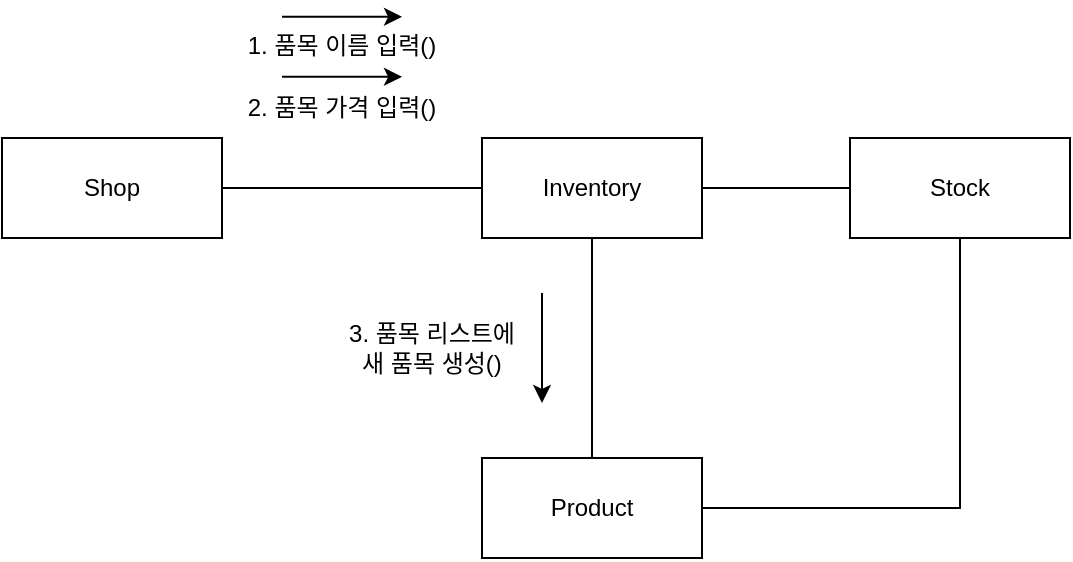 <mxfile version="22.1.5" type="github">
  <diagram name="페이지-1" id="ItNFoUkm-RYmggUEKorP">
    <mxGraphModel dx="858" dy="389" grid="1" gridSize="10" guides="1" tooltips="1" connect="1" arrows="1" fold="1" page="1" pageScale="1" pageWidth="827" pageHeight="1169" math="0" shadow="0">
      <root>
        <mxCell id="0" />
        <mxCell id="1" parent="0" />
        <mxCell id="CU_tEzSKaP1mPW-pBnN9-3" style="edgeStyle=orthogonalEdgeStyle;rounded=0;orthogonalLoop=1;jettySize=auto;html=1;exitX=1;exitY=0.5;exitDx=0;exitDy=0;entryX=0;entryY=0.5;entryDx=0;entryDy=0;endArrow=none;endFill=0;" edge="1" parent="1" source="CU_tEzSKaP1mPW-pBnN9-4" target="CU_tEzSKaP1mPW-pBnN9-7">
          <mxGeometry relative="1" as="geometry" />
        </mxCell>
        <mxCell id="CU_tEzSKaP1mPW-pBnN9-4" value="Shop" style="html=1;whiteSpace=wrap;" vertex="1" parent="1">
          <mxGeometry x="110" y="210" width="110" height="50" as="geometry" />
        </mxCell>
        <mxCell id="CU_tEzSKaP1mPW-pBnN9-5" style="edgeStyle=orthogonalEdgeStyle;rounded=0;orthogonalLoop=1;jettySize=auto;html=1;exitX=0.5;exitY=1;exitDx=0;exitDy=0;entryX=0.5;entryY=0;entryDx=0;entryDy=0;endArrow=none;endFill=0;" edge="1" parent="1" source="CU_tEzSKaP1mPW-pBnN9-7" target="CU_tEzSKaP1mPW-pBnN9-9">
          <mxGeometry relative="1" as="geometry" />
        </mxCell>
        <mxCell id="CU_tEzSKaP1mPW-pBnN9-6" value="" style="edgeStyle=orthogonalEdgeStyle;rounded=0;orthogonalLoop=1;jettySize=auto;html=1;endArrow=none;endFill=0;" edge="1" parent="1" source="CU_tEzSKaP1mPW-pBnN9-7" target="CU_tEzSKaP1mPW-pBnN9-10">
          <mxGeometry relative="1" as="geometry" />
        </mxCell>
        <mxCell id="CU_tEzSKaP1mPW-pBnN9-7" value="Inventory" style="html=1;whiteSpace=wrap;" vertex="1" parent="1">
          <mxGeometry x="350" y="210" width="110" height="50" as="geometry" />
        </mxCell>
        <mxCell id="CU_tEzSKaP1mPW-pBnN9-8" style="edgeStyle=orthogonalEdgeStyle;rounded=0;orthogonalLoop=1;jettySize=auto;html=1;exitX=1;exitY=0.5;exitDx=0;exitDy=0;entryX=0.5;entryY=1;entryDx=0;entryDy=0;endArrow=none;endFill=0;" edge="1" parent="1" source="CU_tEzSKaP1mPW-pBnN9-9" target="CU_tEzSKaP1mPW-pBnN9-10">
          <mxGeometry relative="1" as="geometry" />
        </mxCell>
        <mxCell id="CU_tEzSKaP1mPW-pBnN9-9" value="Product" style="html=1;whiteSpace=wrap;" vertex="1" parent="1">
          <mxGeometry x="350" y="370" width="110" height="50" as="geometry" />
        </mxCell>
        <mxCell id="CU_tEzSKaP1mPW-pBnN9-10" value="Stock" style="html=1;whiteSpace=wrap;" vertex="1" parent="1">
          <mxGeometry x="534" y="210" width="110" height="50" as="geometry" />
        </mxCell>
        <mxCell id="CU_tEzSKaP1mPW-pBnN9-11" value="1. 품목 이름 입력()" style="text;html=1;strokeColor=none;fillColor=none;align=center;verticalAlign=middle;whiteSpace=wrap;rounded=0;" vertex="1" parent="1">
          <mxGeometry x="220" y="149.43" width="120" height="30" as="geometry" />
        </mxCell>
        <mxCell id="CU_tEzSKaP1mPW-pBnN9-12" value="" style="endArrow=classic;html=1;rounded=0;exitX=0.25;exitY=0;exitDx=0;exitDy=0;entryX=0.75;entryY=0;entryDx=0;entryDy=0;" edge="1" parent="1" source="CU_tEzSKaP1mPW-pBnN9-11" target="CU_tEzSKaP1mPW-pBnN9-11">
          <mxGeometry width="50" height="50" relative="1" as="geometry">
            <mxPoint x="290" y="109.43" as="sourcePoint" />
            <mxPoint x="340" y="59.43" as="targetPoint" />
          </mxGeometry>
        </mxCell>
        <mxCell id="CU_tEzSKaP1mPW-pBnN9-13" value="" style="endArrow=classic;html=1;rounded=0;" edge="1" parent="1">
          <mxGeometry width="50" height="50" relative="1" as="geometry">
            <mxPoint x="380" y="287.5" as="sourcePoint" />
            <mxPoint x="380" y="342.5" as="targetPoint" />
          </mxGeometry>
        </mxCell>
        <mxCell id="CU_tEzSKaP1mPW-pBnN9-14" value="3. 품목 리스트에&lt;br&gt;새 품목 생성()" style="text;html=1;strokeColor=none;fillColor=none;align=center;verticalAlign=middle;whiteSpace=wrap;rounded=0;" vertex="1" parent="1">
          <mxGeometry x="260" y="300" width="130" height="30" as="geometry" />
        </mxCell>
        <mxCell id="CU_tEzSKaP1mPW-pBnN9-15" value="2. 품목 가격 입력()" style="text;html=1;strokeColor=none;fillColor=none;align=center;verticalAlign=middle;whiteSpace=wrap;rounded=0;" vertex="1" parent="1">
          <mxGeometry x="220" y="180" width="120" height="30" as="geometry" />
        </mxCell>
        <mxCell id="CU_tEzSKaP1mPW-pBnN9-16" value="" style="endArrow=classic;html=1;rounded=0;exitX=0.25;exitY=0;exitDx=0;exitDy=0;entryX=0.75;entryY=0;entryDx=0;entryDy=0;" edge="1" parent="1">
          <mxGeometry width="50" height="50" relative="1" as="geometry">
            <mxPoint x="250" y="179.43" as="sourcePoint" />
            <mxPoint x="310" y="179.43" as="targetPoint" />
          </mxGeometry>
        </mxCell>
      </root>
    </mxGraphModel>
  </diagram>
</mxfile>
